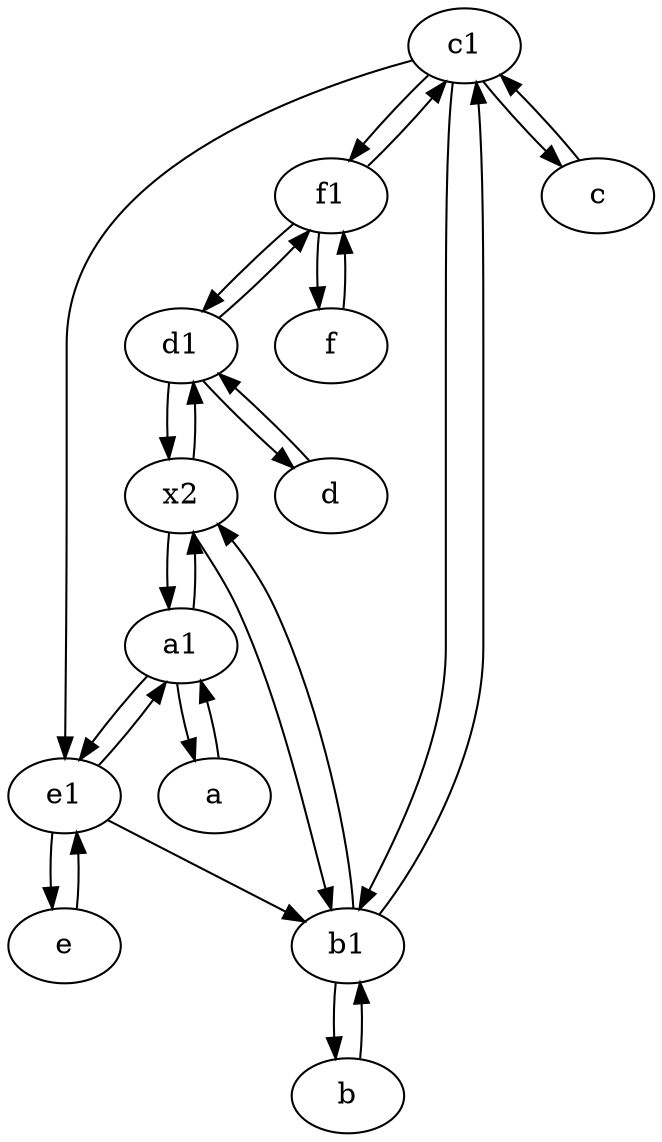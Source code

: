 digraph  {
	c1 [pos="30,15!"];
	d1 [pos="25,30!"];
	a1 [pos="40,15!"];
	f [pos="15,45!"];
	x2;
	e [pos="30,50!"];
	f1;
	d [pos="20,30!"];
	e1 [pos="25,45!"];
	b1 [pos="45,20!"];
	b [pos="50,20!"];
	c [pos="20,10!"];
	a [pos="40,10!"];
	d1 -> d;
	f1 -> d1;
	e1 -> b1;
	a1 -> e1;
	a -> a1;
	a1 -> a;
	b -> b1;
	c -> c1;
	d -> d1;
	b1 -> c1;
	e1 -> e;
	x2 -> b1;
	e -> e1;
	f1 -> c1;
	f1 -> f;
	b1 -> x2;
	c1 -> e1;
	f -> f1;
	c1 -> b1;
	c1 -> c;
	a1 -> x2;
	d1 -> x2;
	x2 -> d1;
	e1 -> a1;
	d1 -> f1;
	c1 -> f1;
	b1 -> b;
	x2 -> a1;

	}